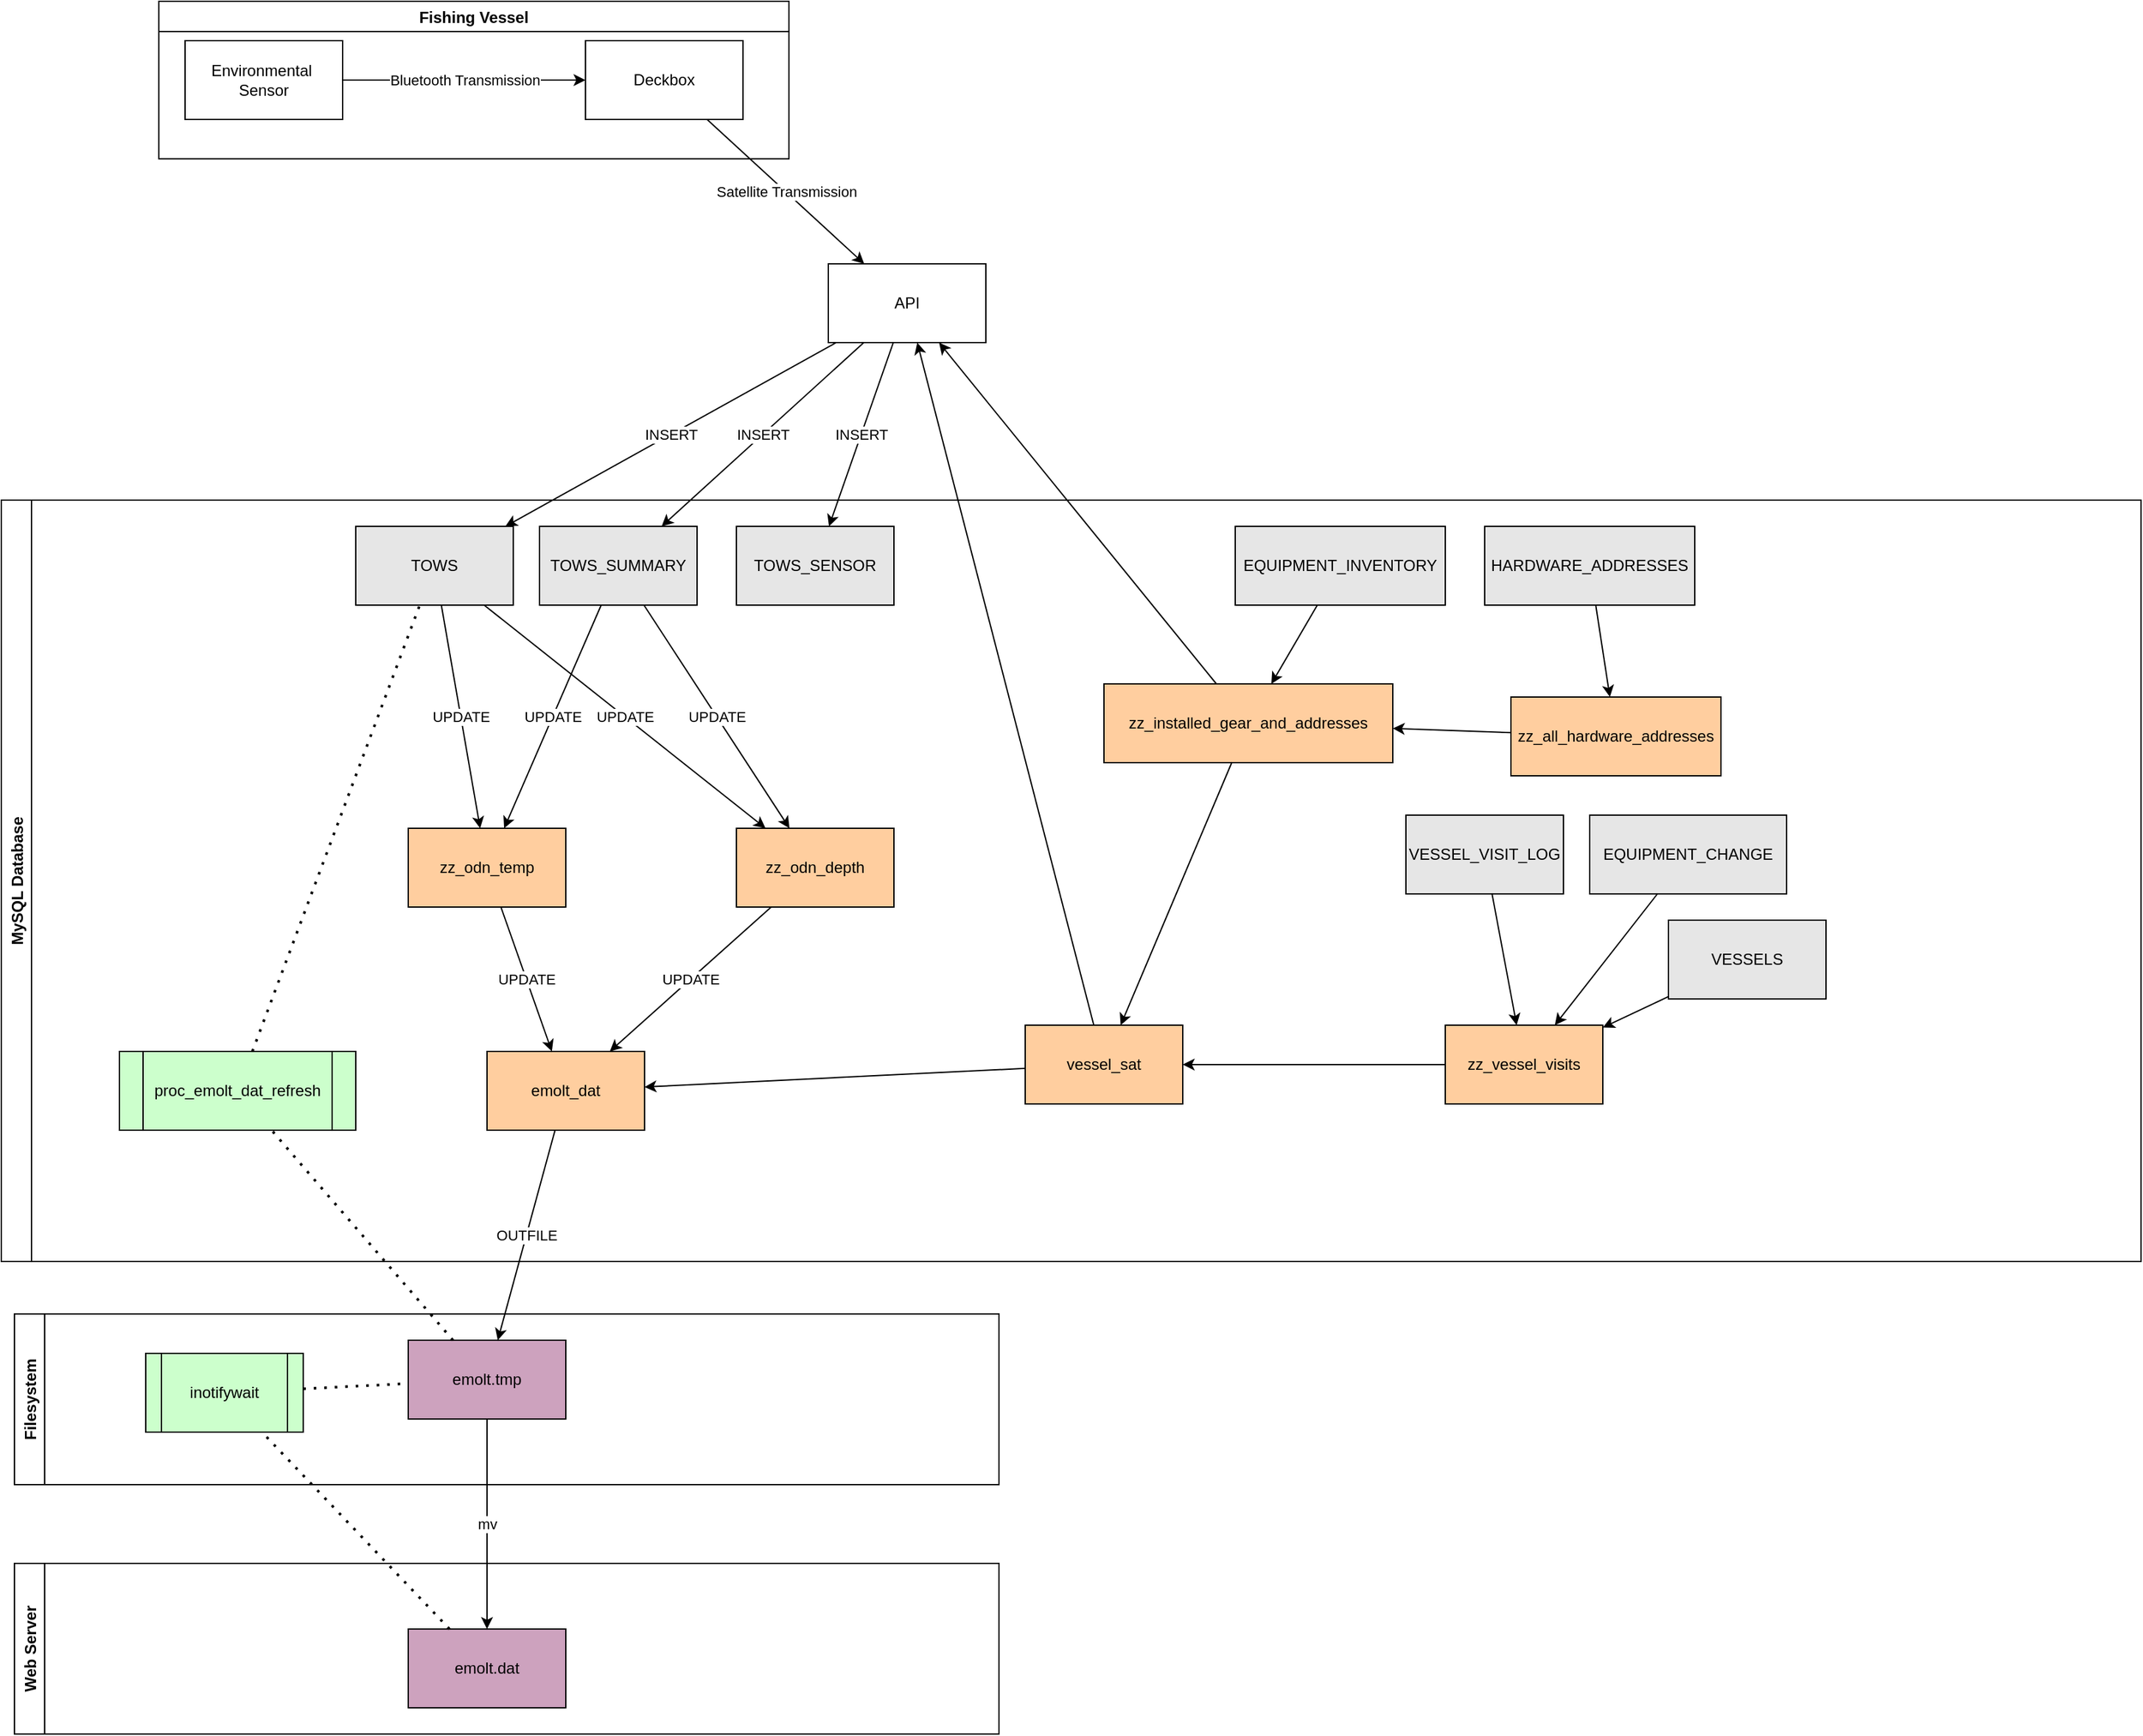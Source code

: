<mxfile version="20.2.4" type="github">
  <diagram id="kgpKYQtTHZ0yAKxKKP6v" name="Page-1">
    <mxGraphModel dx="2512" dy="762" grid="1" gridSize="10" guides="1" tooltips="1" connect="1" arrows="1" fold="1" page="1" pageScale="1" pageWidth="850" pageHeight="1100" math="0" shadow="0">
      <root>
        <mxCell id="0" />
        <mxCell id="1" parent="0" />
        <mxCell id="bNNBikwXs6dmu_kMdXJ--18" value="Environmental&amp;nbsp;&lt;br&gt;Sensor" style="rounded=0;whiteSpace=wrap;html=1;" parent="1" vertex="1">
          <mxGeometry x="60" y="30" width="120" height="60" as="geometry" />
        </mxCell>
        <mxCell id="bNNBikwXs6dmu_kMdXJ--19" value="Deckbox" style="rounded=0;whiteSpace=wrap;html=1;" parent="1" vertex="1">
          <mxGeometry x="365" y="30" width="120" height="60" as="geometry" />
        </mxCell>
        <mxCell id="bNNBikwXs6dmu_kMdXJ--20" value="" style="endArrow=classic;html=1;rounded=0;" parent="1" source="bNNBikwXs6dmu_kMdXJ--18" target="bNNBikwXs6dmu_kMdXJ--19" edge="1">
          <mxGeometry relative="1" as="geometry">
            <mxPoint x="220" y="80" as="sourcePoint" />
            <mxPoint x="320" y="80" as="targetPoint" />
          </mxGeometry>
        </mxCell>
        <mxCell id="bNNBikwXs6dmu_kMdXJ--21" value="Bluetooth Transmission" style="edgeLabel;resizable=0;html=1;align=center;verticalAlign=middle;" parent="bNNBikwXs6dmu_kMdXJ--20" connectable="0" vertex="1">
          <mxGeometry relative="1" as="geometry" />
        </mxCell>
        <mxCell id="bNNBikwXs6dmu_kMdXJ--22" value="Fishing Vessel" style="swimlane;" parent="1" vertex="1">
          <mxGeometry x="40" width="480" height="120" as="geometry" />
        </mxCell>
        <mxCell id="bNNBikwXs6dmu_kMdXJ--23" value="API" style="rounded=0;whiteSpace=wrap;html=1;" parent="1" vertex="1">
          <mxGeometry x="550" y="200" width="120" height="60" as="geometry" />
        </mxCell>
        <mxCell id="bNNBikwXs6dmu_kMdXJ--24" value="" style="endArrow=classic;html=1;rounded=0;" parent="1" source="bNNBikwXs6dmu_kMdXJ--19" target="bNNBikwXs6dmu_kMdXJ--23" edge="1">
          <mxGeometry relative="1" as="geometry">
            <mxPoint x="370" y="280" as="sourcePoint" />
            <mxPoint x="470" y="280" as="targetPoint" />
          </mxGeometry>
        </mxCell>
        <mxCell id="bNNBikwXs6dmu_kMdXJ--25" value="Satellite Transmission" style="edgeLabel;resizable=0;html=1;align=center;verticalAlign=middle;" parent="bNNBikwXs6dmu_kMdXJ--24" connectable="0" vertex="1">
          <mxGeometry relative="1" as="geometry" />
        </mxCell>
        <mxCell id="bNNBikwXs6dmu_kMdXJ--32" value="TOWS" style="rounded=0;whiteSpace=wrap;html=1;fillColor=#E6E6E6;" parent="1" vertex="1">
          <mxGeometry x="190" y="400" width="120" height="60" as="geometry" />
        </mxCell>
        <mxCell id="bNNBikwXs6dmu_kMdXJ--33" value="TOWS_SUMMARY" style="rounded=0;whiteSpace=wrap;html=1;fillColor=#E6E6E6;" parent="1" vertex="1">
          <mxGeometry x="330" y="400" width="120" height="60" as="geometry" />
        </mxCell>
        <mxCell id="bNNBikwXs6dmu_kMdXJ--34" value="TOWS_SENSOR" style="rounded=0;whiteSpace=wrap;html=1;fillColor=#E6E6E6;" parent="1" vertex="1">
          <mxGeometry x="480" y="400" width="120" height="60" as="geometry" />
        </mxCell>
        <mxCell id="bNNBikwXs6dmu_kMdXJ--36" value="" style="endArrow=classic;html=1;rounded=0;" parent="1" source="bNNBikwXs6dmu_kMdXJ--23" target="bNNBikwXs6dmu_kMdXJ--32" edge="1">
          <mxGeometry relative="1" as="geometry">
            <mxPoint x="380" y="360" as="sourcePoint" />
            <mxPoint x="240" y="370" as="targetPoint" />
          </mxGeometry>
        </mxCell>
        <mxCell id="bNNBikwXs6dmu_kMdXJ--37" value="INSERT" style="edgeLabel;resizable=0;html=1;align=center;verticalAlign=middle;" parent="bNNBikwXs6dmu_kMdXJ--36" connectable="0" vertex="1">
          <mxGeometry relative="1" as="geometry" />
        </mxCell>
        <mxCell id="bNNBikwXs6dmu_kMdXJ--38" value="" style="endArrow=classic;html=1;rounded=0;" parent="1" source="bNNBikwXs6dmu_kMdXJ--23" target="bNNBikwXs6dmu_kMdXJ--33" edge="1">
          <mxGeometry relative="1" as="geometry">
            <mxPoint x="394.615" y="340" as="sourcePoint" />
            <mxPoint x="300.385" y="410" as="targetPoint" />
          </mxGeometry>
        </mxCell>
        <mxCell id="bNNBikwXs6dmu_kMdXJ--39" value="INSERT" style="edgeLabel;resizable=0;html=1;align=center;verticalAlign=middle;" parent="bNNBikwXs6dmu_kMdXJ--38" connectable="0" vertex="1">
          <mxGeometry relative="1" as="geometry" />
        </mxCell>
        <mxCell id="bNNBikwXs6dmu_kMdXJ--40" value="" style="endArrow=classic;html=1;rounded=0;" parent="1" source="bNNBikwXs6dmu_kMdXJ--23" target="bNNBikwXs6dmu_kMdXJ--34" edge="1">
          <mxGeometry relative="1" as="geometry">
            <mxPoint x="426.923" y="340" as="sourcePoint" />
            <mxPoint x="408.077" y="410" as="targetPoint" />
          </mxGeometry>
        </mxCell>
        <mxCell id="bNNBikwXs6dmu_kMdXJ--41" value="INSERT" style="edgeLabel;resizable=0;html=1;align=center;verticalAlign=middle;" parent="bNNBikwXs6dmu_kMdXJ--40" connectable="0" vertex="1">
          <mxGeometry relative="1" as="geometry" />
        </mxCell>
        <mxCell id="bNNBikwXs6dmu_kMdXJ--47" value="emolt.tmp" style="rounded=0;whiteSpace=wrap;html=1;fillColor=#CDA2BE;" parent="1" vertex="1">
          <mxGeometry x="230" y="1020" width="120" height="60" as="geometry" />
        </mxCell>
        <mxCell id="bNNBikwXs6dmu_kMdXJ--48" value="" style="endArrow=classic;html=1;rounded=0;" parent="1" source="bNNBikwXs6dmu_kMdXJ--35" target="bNNBikwXs6dmu_kMdXJ--47" edge="1">
          <mxGeometry relative="1" as="geometry">
            <mxPoint x="277.696" y="600" as="sourcePoint" />
            <mxPoint x="310.004" y="670" as="targetPoint" />
          </mxGeometry>
        </mxCell>
        <mxCell id="bNNBikwXs6dmu_kMdXJ--49" value="OUTFILE" style="edgeLabel;resizable=0;html=1;align=center;verticalAlign=middle;" parent="bNNBikwXs6dmu_kMdXJ--48" connectable="0" vertex="1">
          <mxGeometry relative="1" as="geometry" />
        </mxCell>
        <mxCell id="bNNBikwXs6dmu_kMdXJ--51" value="emolt.dat" style="rounded=0;whiteSpace=wrap;html=1;fillColor=#CDA2BE;" parent="1" vertex="1">
          <mxGeometry x="230" y="1240" width="120" height="60" as="geometry" />
        </mxCell>
        <mxCell id="bNNBikwXs6dmu_kMdXJ--52" value="" style="endArrow=classic;html=1;rounded=0;" parent="1" source="bNNBikwXs6dmu_kMdXJ--47" target="bNNBikwXs6dmu_kMdXJ--51" edge="1">
          <mxGeometry relative="1" as="geometry">
            <mxPoint x="425" y="750" as="sourcePoint" />
            <mxPoint x="425" y="840" as="targetPoint" />
          </mxGeometry>
        </mxCell>
        <mxCell id="bNNBikwXs6dmu_kMdXJ--53" value="mv" style="edgeLabel;resizable=0;html=1;align=center;verticalAlign=middle;" parent="bNNBikwXs6dmu_kMdXJ--52" connectable="0" vertex="1">
          <mxGeometry relative="1" as="geometry" />
        </mxCell>
        <mxCell id="bNNBikwXs6dmu_kMdXJ--55" value="" style="endArrow=none;dashed=1;html=1;dashPattern=1 3;strokeWidth=2;rounded=0;" parent="1" source="bNNBikwXs6dmu_kMdXJ--54" target="bNNBikwXs6dmu_kMdXJ--32" edge="1">
          <mxGeometry width="50" height="50" relative="1" as="geometry">
            <mxPoint x="400" y="700" as="sourcePoint" />
            <mxPoint x="450" y="650" as="targetPoint" />
          </mxGeometry>
        </mxCell>
        <mxCell id="bNNBikwXs6dmu_kMdXJ--56" value="" style="endArrow=none;dashed=1;html=1;dashPattern=1 3;strokeWidth=2;rounded=0;" parent="1" source="bNNBikwXs6dmu_kMdXJ--47" target="bNNBikwXs6dmu_kMdXJ--54" edge="1">
          <mxGeometry width="50" height="50" relative="1" as="geometry">
            <mxPoint x="148" y="560" as="sourcePoint" />
            <mxPoint x="232" y="470" as="targetPoint" />
          </mxGeometry>
        </mxCell>
        <mxCell id="bNNBikwXs6dmu_kMdXJ--57" value="inotifywait" style="shape=process;whiteSpace=wrap;html=1;backgroundOutline=1;fillColor=#CCFFCC;" parent="1" vertex="1">
          <mxGeometry x="30" y="1030" width="120" height="60" as="geometry" />
        </mxCell>
        <mxCell id="bNNBikwXs6dmu_kMdXJ--58" value="" style="endArrow=none;dashed=1;html=1;dashPattern=1 3;strokeWidth=2;rounded=0;" parent="1" source="bNNBikwXs6dmu_kMdXJ--57" target="bNNBikwXs6dmu_kMdXJ--47" edge="1">
          <mxGeometry width="50" height="50" relative="1" as="geometry">
            <mxPoint x="400" y="700" as="sourcePoint" />
            <mxPoint x="450" y="650" as="targetPoint" />
          </mxGeometry>
        </mxCell>
        <mxCell id="bNNBikwXs6dmu_kMdXJ--59" value="" style="endArrow=none;dashed=1;html=1;dashPattern=1 3;strokeWidth=2;rounded=0;" parent="1" source="bNNBikwXs6dmu_kMdXJ--51" target="bNNBikwXs6dmu_kMdXJ--57" edge="1">
          <mxGeometry width="50" height="50" relative="1" as="geometry">
            <mxPoint x="170" y="890" as="sourcePoint" />
            <mxPoint x="250" y="862" as="targetPoint" />
          </mxGeometry>
        </mxCell>
        <mxCell id="bNNBikwXs6dmu_kMdXJ--60" value="MySQL Database" style="swimlane;horizontal=0;" parent="1" vertex="1">
          <mxGeometry x="-80" y="380" width="1630" height="580" as="geometry" />
        </mxCell>
        <mxCell id="7BSBs11hJIYMO0QQD_g5-1" value="vessel_sat" style="rounded=0;whiteSpace=wrap;html=1;fillColor=#FFCE9F;" parent="bNNBikwXs6dmu_kMdXJ--60" vertex="1">
          <mxGeometry x="780" y="400" width="120" height="60" as="geometry" />
        </mxCell>
        <mxCell id="bNNBikwXs6dmu_kMdXJ--35" value="emolt_dat" style="rounded=0;whiteSpace=wrap;html=1;fillColor=#FFCE9F;" parent="bNNBikwXs6dmu_kMdXJ--60" vertex="1">
          <mxGeometry x="370" y="420" width="120" height="60" as="geometry" />
        </mxCell>
        <mxCell id="bNNBikwXs6dmu_kMdXJ--54" value="proc_emolt_dat_refresh" style="shape=process;whiteSpace=wrap;html=1;backgroundOutline=1;fillColor=#CCFFCC;" parent="bNNBikwXs6dmu_kMdXJ--60" vertex="1">
          <mxGeometry x="90" y="420" width="180" height="60" as="geometry" />
        </mxCell>
        <mxCell id="7BSBs11hJIYMO0QQD_g5-2" value="zz_odn_temp" style="rounded=0;whiteSpace=wrap;html=1;fillColor=#FFCE9F;" parent="bNNBikwXs6dmu_kMdXJ--60" vertex="1">
          <mxGeometry x="310" y="250" width="120" height="60" as="geometry" />
        </mxCell>
        <mxCell id="7BSBs11hJIYMO0QQD_g5-3" value="zz_odn_depth" style="rounded=0;whiteSpace=wrap;html=1;fillColor=#FFCE9F;" parent="bNNBikwXs6dmu_kMdXJ--60" vertex="1">
          <mxGeometry x="560" y="250" width="120" height="60" as="geometry" />
        </mxCell>
        <mxCell id="bNNBikwXs6dmu_kMdXJ--44" value="" style="endArrow=classic;html=1;rounded=0;" parent="bNNBikwXs6dmu_kMdXJ--60" source="7BSBs11hJIYMO0QQD_g5-1" target="bNNBikwXs6dmu_kMdXJ--35" edge="1">
          <mxGeometry relative="1" as="geometry">
            <mxPoint x="750" y="320" as="sourcePoint" />
            <mxPoint x="356.154" y="190" as="targetPoint" />
          </mxGeometry>
        </mxCell>
        <mxCell id="7BSBs11hJIYMO0QQD_g5-4" value="" style="endArrow=classic;html=1;rounded=0;" parent="bNNBikwXs6dmu_kMdXJ--60" source="7BSBs11hJIYMO0QQD_g5-2" target="bNNBikwXs6dmu_kMdXJ--35" edge="1">
          <mxGeometry relative="1" as="geometry">
            <mxPoint x="650.004" y="240" as="sourcePoint" />
            <mxPoint x="657.396" y="410" as="targetPoint" />
          </mxGeometry>
        </mxCell>
        <mxCell id="7BSBs11hJIYMO0QQD_g5-5" value="UPDATE" style="edgeLabel;resizable=0;html=1;align=center;verticalAlign=middle;" parent="7BSBs11hJIYMO0QQD_g5-4" connectable="0" vertex="1">
          <mxGeometry relative="1" as="geometry" />
        </mxCell>
        <mxCell id="7BSBs11hJIYMO0QQD_g5-6" value="" style="endArrow=classic;html=1;rounded=0;" parent="bNNBikwXs6dmu_kMdXJ--60" source="7BSBs11hJIYMO0QQD_g5-3" target="bNNBikwXs6dmu_kMdXJ--35" edge="1">
          <mxGeometry relative="1" as="geometry">
            <mxPoint x="441.304" y="270" as="sourcePoint" />
            <mxPoint x="448.696" y="440" as="targetPoint" />
          </mxGeometry>
        </mxCell>
        <mxCell id="7BSBs11hJIYMO0QQD_g5-7" value="UPDATE" style="edgeLabel;resizable=0;html=1;align=center;verticalAlign=middle;" parent="7BSBs11hJIYMO0QQD_g5-6" connectable="0" vertex="1">
          <mxGeometry relative="1" as="geometry" />
        </mxCell>
        <mxCell id="7BSBs11hJIYMO0QQD_g5-16" value="zz_vessel_visits" style="rounded=0;whiteSpace=wrap;html=1;strokeColor=#000000;fillColor=#FFCE9F;" parent="bNNBikwXs6dmu_kMdXJ--60" vertex="1">
          <mxGeometry x="1100" y="400" width="120" height="60" as="geometry" />
        </mxCell>
        <mxCell id="7BSBs11hJIYMO0QQD_g5-17" value="zz_installed_gear_and_addresses" style="rounded=0;whiteSpace=wrap;html=1;strokeColor=#000000;fillColor=#FFCE9F;" parent="bNNBikwXs6dmu_kMdXJ--60" vertex="1">
          <mxGeometry x="840" y="140" width="220" height="60" as="geometry" />
        </mxCell>
        <mxCell id="7BSBs11hJIYMO0QQD_g5-18" value="" style="endArrow=classic;html=1;rounded=0;" parent="bNNBikwXs6dmu_kMdXJ--60" source="7BSBs11hJIYMO0QQD_g5-16" target="7BSBs11hJIYMO0QQD_g5-1" edge="1">
          <mxGeometry width="50" height="50" relative="1" as="geometry">
            <mxPoint x="550" y="100" as="sourcePoint" />
            <mxPoint x="600" y="50" as="targetPoint" />
          </mxGeometry>
        </mxCell>
        <mxCell id="7BSBs11hJIYMO0QQD_g5-19" value="" style="endArrow=classic;html=1;rounded=0;" parent="bNNBikwXs6dmu_kMdXJ--60" source="7BSBs11hJIYMO0QQD_g5-17" target="7BSBs11hJIYMO0QQD_g5-1" edge="1">
          <mxGeometry width="50" height="50" relative="1" as="geometry">
            <mxPoint x="550" y="100" as="sourcePoint" />
            <mxPoint x="600" y="50" as="targetPoint" />
          </mxGeometry>
        </mxCell>
        <mxCell id="7BSBs11hJIYMO0QQD_g5-20" value="VESSEL_VISIT_LOG" style="rounded=0;whiteSpace=wrap;html=1;strokeColor=#000000;fillColor=#E6E6E6;" parent="bNNBikwXs6dmu_kMdXJ--60" vertex="1">
          <mxGeometry x="1070" y="240" width="120" height="60" as="geometry" />
        </mxCell>
        <mxCell id="7BSBs11hJIYMO0QQD_g5-21" value="VESSELS" style="rounded=0;whiteSpace=wrap;html=1;strokeColor=#000000;fillColor=#E6E6E6;" parent="bNNBikwXs6dmu_kMdXJ--60" vertex="1">
          <mxGeometry x="1270" y="320" width="120" height="60" as="geometry" />
        </mxCell>
        <mxCell id="7BSBs11hJIYMO0QQD_g5-22" value="EQUIPMENT_CHANGE" style="rounded=0;whiteSpace=wrap;html=1;strokeColor=#000000;fillColor=#E6E6E6;" parent="bNNBikwXs6dmu_kMdXJ--60" vertex="1">
          <mxGeometry x="1210" y="240" width="150" height="60" as="geometry" />
        </mxCell>
        <mxCell id="7BSBs11hJIYMO0QQD_g5-23" value="" style="endArrow=classic;html=1;rounded=0;" parent="bNNBikwXs6dmu_kMdXJ--60" source="7BSBs11hJIYMO0QQD_g5-20" target="7BSBs11hJIYMO0QQD_g5-16" edge="1">
          <mxGeometry width="50" height="50" relative="1" as="geometry">
            <mxPoint x="800" y="520" as="sourcePoint" />
            <mxPoint x="850" y="470" as="targetPoint" />
          </mxGeometry>
        </mxCell>
        <mxCell id="7BSBs11hJIYMO0QQD_g5-24" value="" style="endArrow=classic;html=1;rounded=0;" parent="bNNBikwXs6dmu_kMdXJ--60" source="7BSBs11hJIYMO0QQD_g5-22" target="7BSBs11hJIYMO0QQD_g5-16" edge="1">
          <mxGeometry width="50" height="50" relative="1" as="geometry">
            <mxPoint x="1035.217" y="310" as="sourcePoint" />
            <mxPoint x="1064.783" y="480" as="targetPoint" />
          </mxGeometry>
        </mxCell>
        <mxCell id="7BSBs11hJIYMO0QQD_g5-25" value="" style="endArrow=classic;html=1;rounded=0;" parent="bNNBikwXs6dmu_kMdXJ--60" source="7BSBs11hJIYMO0QQD_g5-21" target="7BSBs11hJIYMO0QQD_g5-16" edge="1">
          <mxGeometry width="50" height="50" relative="1" as="geometry">
            <mxPoint x="1170" y="310" as="sourcePoint" />
            <mxPoint x="1085" y="480" as="targetPoint" />
          </mxGeometry>
        </mxCell>
        <mxCell id="7BSBs11hJIYMO0QQD_g5-26" value="zz_all_hardware_addresses" style="rounded=0;whiteSpace=wrap;html=1;strokeColor=#000000;fillColor=#FFCE9F;" parent="bNNBikwXs6dmu_kMdXJ--60" vertex="1">
          <mxGeometry x="1150" y="150" width="160" height="60" as="geometry" />
        </mxCell>
        <mxCell id="7BSBs11hJIYMO0QQD_g5-28" value="HARDWARE_ADDRESSES" style="rounded=0;whiteSpace=wrap;html=1;strokeColor=#000000;fillColor=#E6E6E6;" parent="bNNBikwXs6dmu_kMdXJ--60" vertex="1">
          <mxGeometry x="1130" y="20" width="160" height="60" as="geometry" />
        </mxCell>
        <mxCell id="7BSBs11hJIYMO0QQD_g5-30" value="" style="endArrow=classic;html=1;rounded=0;" parent="bNNBikwXs6dmu_kMdXJ--60" source="7BSBs11hJIYMO0QQD_g5-28" target="7BSBs11hJIYMO0QQD_g5-26" edge="1">
          <mxGeometry width="50" height="50" relative="1" as="geometry">
            <mxPoint x="1345.455" y="110" as="sourcePoint" />
            <mxPoint x="1354.545" y="160" as="targetPoint" />
          </mxGeometry>
        </mxCell>
        <mxCell id="7BSBs11hJIYMO0QQD_g5-32" value="" style="endArrow=classic;html=1;rounded=0;" parent="bNNBikwXs6dmu_kMdXJ--60" source="7BSBs11hJIYMO0QQD_g5-26" target="7BSBs11hJIYMO0QQD_g5-17" edge="1">
          <mxGeometry width="50" height="50" relative="1" as="geometry">
            <mxPoint x="1110" y="310" as="sourcePoint" />
            <mxPoint x="1160" y="260" as="targetPoint" />
          </mxGeometry>
        </mxCell>
        <mxCell id="7BSBs11hJIYMO0QQD_g5-27" value="EQUIPMENT_INVENTORY" style="rounded=0;whiteSpace=wrap;html=1;strokeColor=#000000;fillColor=#E6E6E6;" parent="bNNBikwXs6dmu_kMdXJ--60" vertex="1">
          <mxGeometry x="940" y="20" width="160" height="60" as="geometry" />
        </mxCell>
        <mxCell id="7BSBs11hJIYMO0QQD_g5-31" value="" style="endArrow=classic;html=1;rounded=0;" parent="bNNBikwXs6dmu_kMdXJ--60" source="7BSBs11hJIYMO0QQD_g5-27" target="7BSBs11hJIYMO0QQD_g5-17" edge="1">
          <mxGeometry width="50" height="50" relative="1" as="geometry">
            <mxPoint x="1110" y="310" as="sourcePoint" />
            <mxPoint x="1160" y="260" as="targetPoint" />
          </mxGeometry>
        </mxCell>
        <mxCell id="bNNBikwXs6dmu_kMdXJ--61" value="Filesystem" style="swimlane;horizontal=0;" parent="1" vertex="1">
          <mxGeometry x="-70" y="1000" width="750" height="130" as="geometry" />
        </mxCell>
        <mxCell id="bNNBikwXs6dmu_kMdXJ--62" value="Web Server" style="swimlane;horizontal=0;" parent="1" vertex="1">
          <mxGeometry x="-70" y="1190" width="750" height="130" as="geometry" />
        </mxCell>
        <mxCell id="7BSBs11hJIYMO0QQD_g5-8" value="" style="endArrow=classic;html=1;rounded=0;" parent="1" source="bNNBikwXs6dmu_kMdXJ--32" target="7BSBs11hJIYMO0QQD_g5-2" edge="1">
          <mxGeometry relative="1" as="geometry">
            <mxPoint x="371.304" y="650" as="sourcePoint" />
            <mxPoint x="378.696" y="820" as="targetPoint" />
          </mxGeometry>
        </mxCell>
        <mxCell id="7BSBs11hJIYMO0QQD_g5-9" value="UPDATE" style="edgeLabel;resizable=0;html=1;align=center;verticalAlign=middle;" parent="7BSBs11hJIYMO0QQD_g5-8" connectable="0" vertex="1">
          <mxGeometry relative="1" as="geometry" />
        </mxCell>
        <mxCell id="7BSBs11hJIYMO0QQD_g5-10" value="" style="endArrow=classic;html=1;rounded=0;" parent="1" source="bNNBikwXs6dmu_kMdXJ--33" target="7BSBs11hJIYMO0QQD_g5-2" edge="1">
          <mxGeometry relative="1" as="geometry">
            <mxPoint x="381.304" y="660" as="sourcePoint" />
            <mxPoint x="388.696" y="830" as="targetPoint" />
          </mxGeometry>
        </mxCell>
        <mxCell id="7BSBs11hJIYMO0QQD_g5-11" value="UPDATE" style="edgeLabel;resizable=0;html=1;align=center;verticalAlign=middle;" parent="7BSBs11hJIYMO0QQD_g5-10" connectable="0" vertex="1">
          <mxGeometry relative="1" as="geometry" />
        </mxCell>
        <mxCell id="7BSBs11hJIYMO0QQD_g5-12" value="" style="endArrow=classic;html=1;rounded=0;" parent="1" source="bNNBikwXs6dmu_kMdXJ--32" target="7BSBs11hJIYMO0QQD_g5-3" edge="1">
          <mxGeometry relative="1" as="geometry">
            <mxPoint x="391.304" y="670" as="sourcePoint" />
            <mxPoint x="398.696" y="840" as="targetPoint" />
          </mxGeometry>
        </mxCell>
        <mxCell id="7BSBs11hJIYMO0QQD_g5-13" value="UPDATE" style="edgeLabel;resizable=0;html=1;align=center;verticalAlign=middle;" parent="7BSBs11hJIYMO0QQD_g5-12" connectable="0" vertex="1">
          <mxGeometry relative="1" as="geometry" />
        </mxCell>
        <mxCell id="7BSBs11hJIYMO0QQD_g5-14" value="" style="endArrow=classic;html=1;rounded=0;" parent="1" source="bNNBikwXs6dmu_kMdXJ--33" target="7BSBs11hJIYMO0QQD_g5-3" edge="1">
          <mxGeometry relative="1" as="geometry">
            <mxPoint x="401.304" y="680" as="sourcePoint" />
            <mxPoint x="408.696" y="850" as="targetPoint" />
          </mxGeometry>
        </mxCell>
        <mxCell id="7BSBs11hJIYMO0QQD_g5-15" value="UPDATE" style="edgeLabel;resizable=0;html=1;align=center;verticalAlign=middle;" parent="7BSBs11hJIYMO0QQD_g5-14" connectable="0" vertex="1">
          <mxGeometry relative="1" as="geometry" />
        </mxCell>
        <mxCell id="7BSBs11hJIYMO0QQD_g5-33" value="" style="endArrow=classic;html=1;rounded=0;" parent="1" source="7BSBs11hJIYMO0QQD_g5-1" target="bNNBikwXs6dmu_kMdXJ--23" edge="1">
          <mxGeometry width="50" height="50" relative="1" as="geometry">
            <mxPoint x="780" y="580" as="sourcePoint" />
            <mxPoint x="590" y="340" as="targetPoint" />
          </mxGeometry>
        </mxCell>
        <mxCell id="UOdiJIeDR-8QfvYB2wux-1" value="" style="endArrow=classic;html=1;rounded=0;" edge="1" parent="1" source="7BSBs11hJIYMO0QQD_g5-17" target="bNNBikwXs6dmu_kMdXJ--23">
          <mxGeometry width="50" height="50" relative="1" as="geometry">
            <mxPoint x="710" y="620" as="sourcePoint" />
            <mxPoint x="760" y="570" as="targetPoint" />
          </mxGeometry>
        </mxCell>
      </root>
    </mxGraphModel>
  </diagram>
</mxfile>
